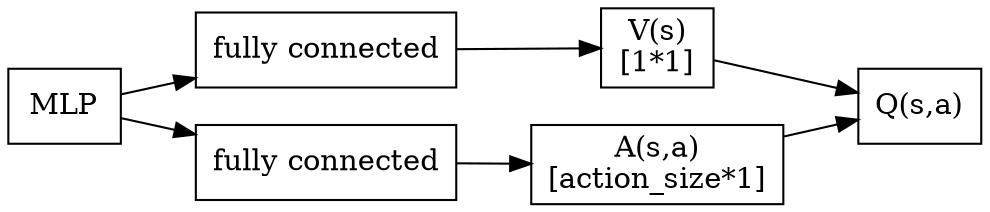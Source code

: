 digraph dueling_architecture {
    graph [dpi = 300];
    labelloc = "top"

    # Make graph vertical
    rankdir = "LR"

    # Node definitions
    MLP [label = "MLP", shape=box]
    fc1 [label = "fully connected", shape=box]
    fc2 [label = "fully connected", shape=box]
    V_s [label = "V(s)\n[1*1]", shape=box]
    A_sa [label = "A(s,a)\n[action_size*1]", shape=box]
    Q_sa [label = "Q(s,a)", shape=box]

    # Defining connections
    MLP -> fc1
    MLP -> fc2
    fc1 -> V_s
    fc2 -> A_sa
    V_s -> Q_sa
    A_sa -> Q_sa
}